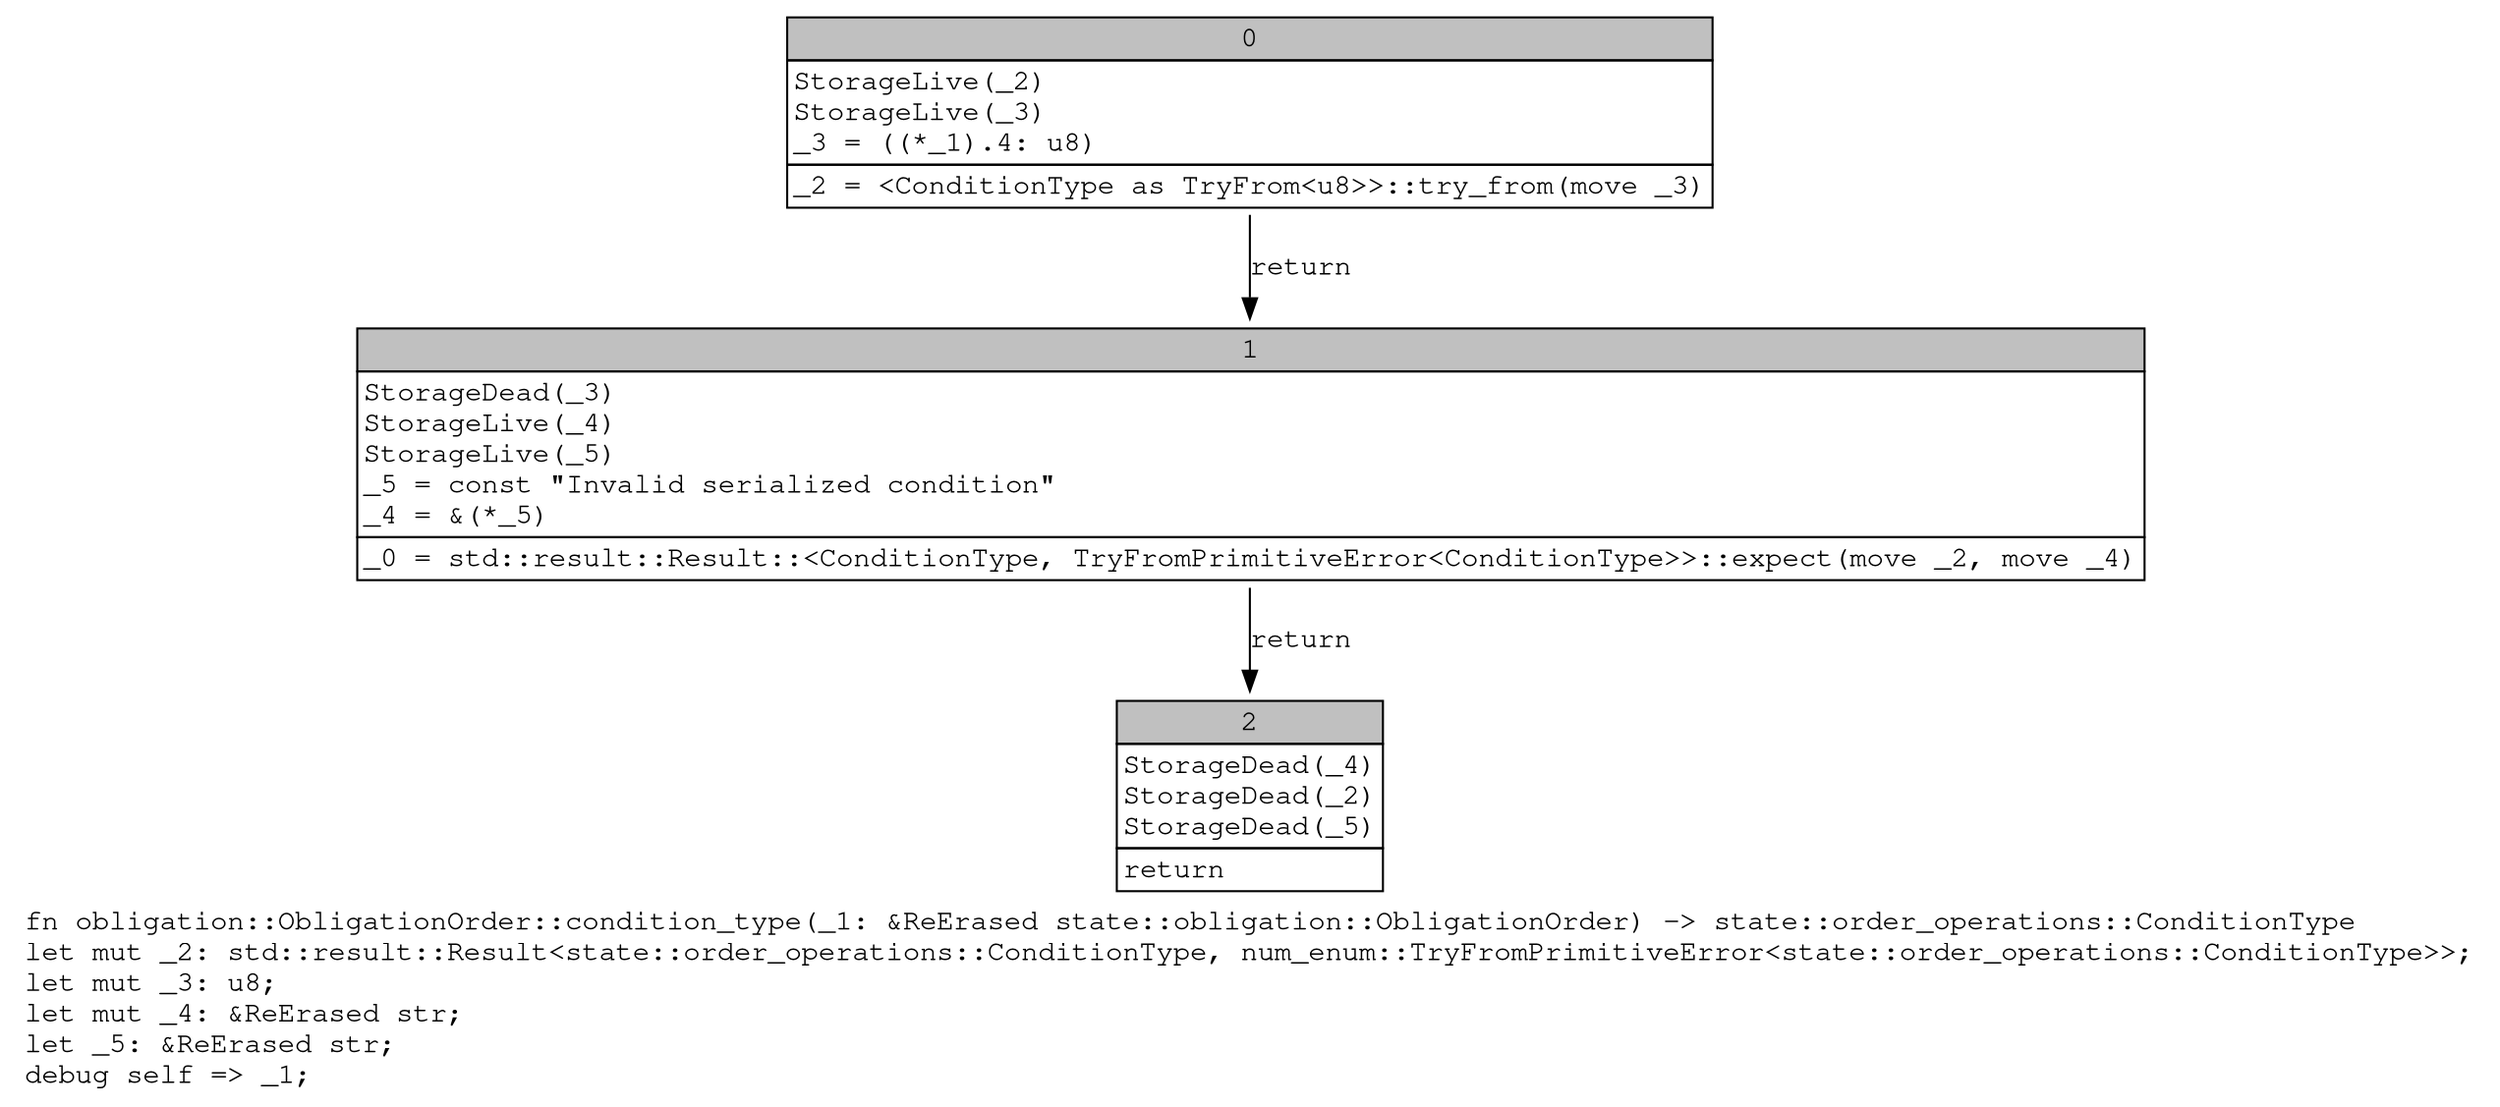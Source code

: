 digraph Mir_0_1742 {
    graph [fontname="Courier, monospace"];
    node [fontname="Courier, monospace"];
    edge [fontname="Courier, monospace"];
    label=<fn obligation::ObligationOrder::condition_type(_1: &amp;ReErased state::obligation::ObligationOrder) -&gt; state::order_operations::ConditionType<br align="left"/>let mut _2: std::result::Result&lt;state::order_operations::ConditionType, num_enum::TryFromPrimitiveError&lt;state::order_operations::ConditionType&gt;&gt;;<br align="left"/>let mut _3: u8;<br align="left"/>let mut _4: &amp;ReErased str;<br align="left"/>let _5: &amp;ReErased str;<br align="left"/>debug self =&gt; _1;<br align="left"/>>;
    bb0__0_1742 [shape="none", label=<<table border="0" cellborder="1" cellspacing="0"><tr><td bgcolor="gray" align="center" colspan="1">0</td></tr><tr><td align="left" balign="left">StorageLive(_2)<br/>StorageLive(_3)<br/>_3 = ((*_1).4: u8)<br/></td></tr><tr><td align="left">_2 = &lt;ConditionType as TryFrom&lt;u8&gt;&gt;::try_from(move _3)</td></tr></table>>];
    bb1__0_1742 [shape="none", label=<<table border="0" cellborder="1" cellspacing="0"><tr><td bgcolor="gray" align="center" colspan="1">1</td></tr><tr><td align="left" balign="left">StorageDead(_3)<br/>StorageLive(_4)<br/>StorageLive(_5)<br/>_5 = const &quot;Invalid serialized condition&quot;<br/>_4 = &amp;(*_5)<br/></td></tr><tr><td align="left">_0 = std::result::Result::&lt;ConditionType, TryFromPrimitiveError&lt;ConditionType&gt;&gt;::expect(move _2, move _4)</td></tr></table>>];
    bb2__0_1742 [shape="none", label=<<table border="0" cellborder="1" cellspacing="0"><tr><td bgcolor="gray" align="center" colspan="1">2</td></tr><tr><td align="left" balign="left">StorageDead(_4)<br/>StorageDead(_2)<br/>StorageDead(_5)<br/></td></tr><tr><td align="left">return</td></tr></table>>];
    bb0__0_1742 -> bb1__0_1742 [label="return"];
    bb1__0_1742 -> bb2__0_1742 [label="return"];
}
